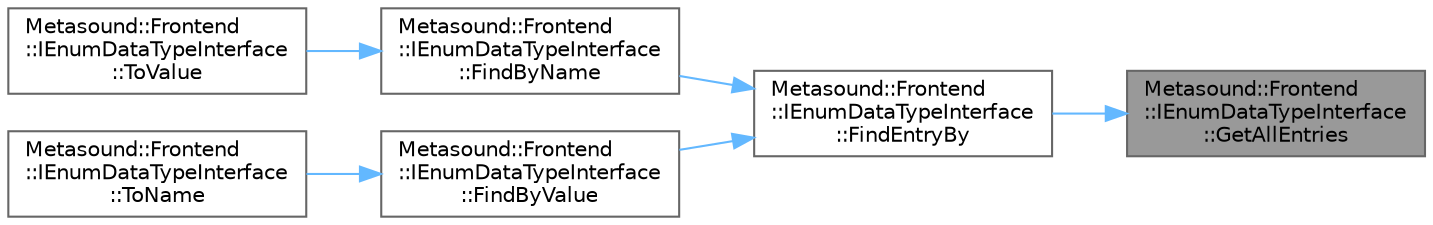 digraph "Metasound::Frontend::IEnumDataTypeInterface::GetAllEntries"
{
 // INTERACTIVE_SVG=YES
 // LATEX_PDF_SIZE
  bgcolor="transparent";
  edge [fontname=Helvetica,fontsize=10,labelfontname=Helvetica,labelfontsize=10];
  node [fontname=Helvetica,fontsize=10,shape=box,height=0.2,width=0.4];
  rankdir="RL";
  Node1 [id="Node000001",label="Metasound::Frontend\l::IEnumDataTypeInterface\l::GetAllEntries",height=0.2,width=0.4,color="gray40", fillcolor="grey60", style="filled", fontcolor="black",tooltip=" "];
  Node1 -> Node2 [id="edge1_Node000001_Node000002",dir="back",color="steelblue1",style="solid",tooltip=" "];
  Node2 [id="Node000002",label="Metasound::Frontend\l::IEnumDataTypeInterface\l::FindEntryBy",height=0.2,width=0.4,color="grey40", fillcolor="white", style="filled",URL="$d9/def/structMetasound_1_1Frontend_1_1IEnumDataTypeInterface.html#af34956321feb1f7c624b1c24781e2fa2",tooltip=" "];
  Node2 -> Node3 [id="edge2_Node000002_Node000003",dir="back",color="steelblue1",style="solid",tooltip=" "];
  Node3 [id="Node000003",label="Metasound::Frontend\l::IEnumDataTypeInterface\l::FindByName",height=0.2,width=0.4,color="grey40", fillcolor="white", style="filled",URL="$d9/def/structMetasound_1_1Frontend_1_1IEnumDataTypeInterface.html#a42e713f989732c8f1ab6794e77ab88f8",tooltip=" "];
  Node3 -> Node4 [id="edge3_Node000003_Node000004",dir="back",color="steelblue1",style="solid",tooltip=" "];
  Node4 [id="Node000004",label="Metasound::Frontend\l::IEnumDataTypeInterface\l::ToValue",height=0.2,width=0.4,color="grey40", fillcolor="white", style="filled",URL="$d9/def/structMetasound_1_1Frontend_1_1IEnumDataTypeInterface.html#abd17ac457eac032f3a1b8afc3164bbea",tooltip=" "];
  Node2 -> Node5 [id="edge4_Node000002_Node000005",dir="back",color="steelblue1",style="solid",tooltip=" "];
  Node5 [id="Node000005",label="Metasound::Frontend\l::IEnumDataTypeInterface\l::FindByValue",height=0.2,width=0.4,color="grey40", fillcolor="white", style="filled",URL="$d9/def/structMetasound_1_1Frontend_1_1IEnumDataTypeInterface.html#a75aec8be21db765d28e80402c4276862",tooltip=" "];
  Node5 -> Node6 [id="edge5_Node000005_Node000006",dir="back",color="steelblue1",style="solid",tooltip=" "];
  Node6 [id="Node000006",label="Metasound::Frontend\l::IEnumDataTypeInterface\l::ToName",height=0.2,width=0.4,color="grey40", fillcolor="white", style="filled",URL="$d9/def/structMetasound_1_1Frontend_1_1IEnumDataTypeInterface.html#a87efb4b165521e83466a0d26ffbbd001",tooltip=" "];
}
